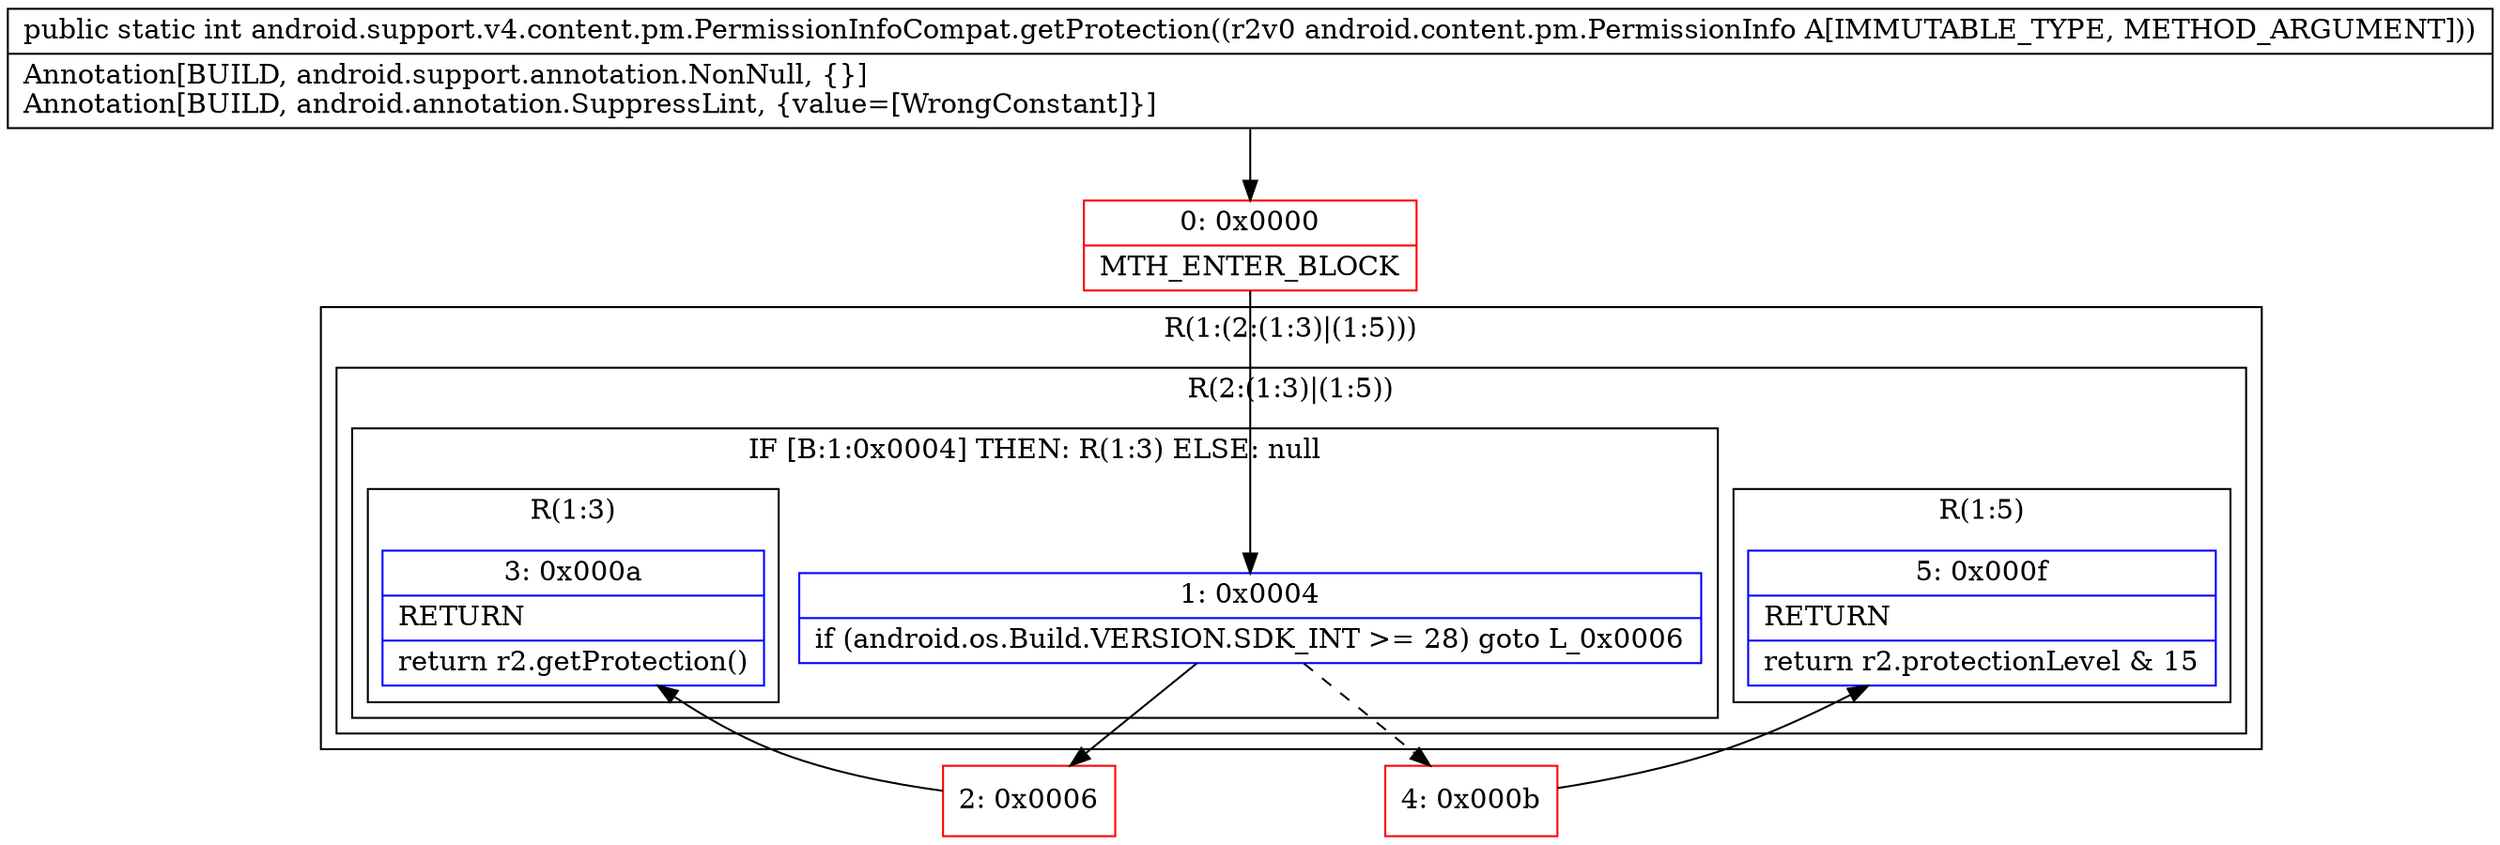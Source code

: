 digraph "CFG forandroid.support.v4.content.pm.PermissionInfoCompat.getProtection(Landroid\/content\/pm\/PermissionInfo;)I" {
subgraph cluster_Region_1547483200 {
label = "R(1:(2:(1:3)|(1:5)))";
node [shape=record,color=blue];
subgraph cluster_Region_378346195 {
label = "R(2:(1:3)|(1:5))";
node [shape=record,color=blue];
subgraph cluster_IfRegion_1541473955 {
label = "IF [B:1:0x0004] THEN: R(1:3) ELSE: null";
node [shape=record,color=blue];
Node_1 [shape=record,label="{1\:\ 0x0004|if (android.os.Build.VERSION.SDK_INT \>= 28) goto L_0x0006\l}"];
subgraph cluster_Region_660672657 {
label = "R(1:3)";
node [shape=record,color=blue];
Node_3 [shape=record,label="{3\:\ 0x000a|RETURN\l|return r2.getProtection()\l}"];
}
}
subgraph cluster_Region_505823877 {
label = "R(1:5)";
node [shape=record,color=blue];
Node_5 [shape=record,label="{5\:\ 0x000f|RETURN\l|return r2.protectionLevel & 15\l}"];
}
}
}
Node_0 [shape=record,color=red,label="{0\:\ 0x0000|MTH_ENTER_BLOCK\l}"];
Node_2 [shape=record,color=red,label="{2\:\ 0x0006}"];
Node_4 [shape=record,color=red,label="{4\:\ 0x000b}"];
MethodNode[shape=record,label="{public static int android.support.v4.content.pm.PermissionInfoCompat.getProtection((r2v0 android.content.pm.PermissionInfo A[IMMUTABLE_TYPE, METHOD_ARGUMENT]))  | Annotation[BUILD, android.support.annotation.NonNull, \{\}]\lAnnotation[BUILD, android.annotation.SuppressLint, \{value=[WrongConstant]\}]\l}"];
MethodNode -> Node_0;
Node_1 -> Node_2;
Node_1 -> Node_4[style=dashed];
Node_0 -> Node_1;
Node_2 -> Node_3;
Node_4 -> Node_5;
}

